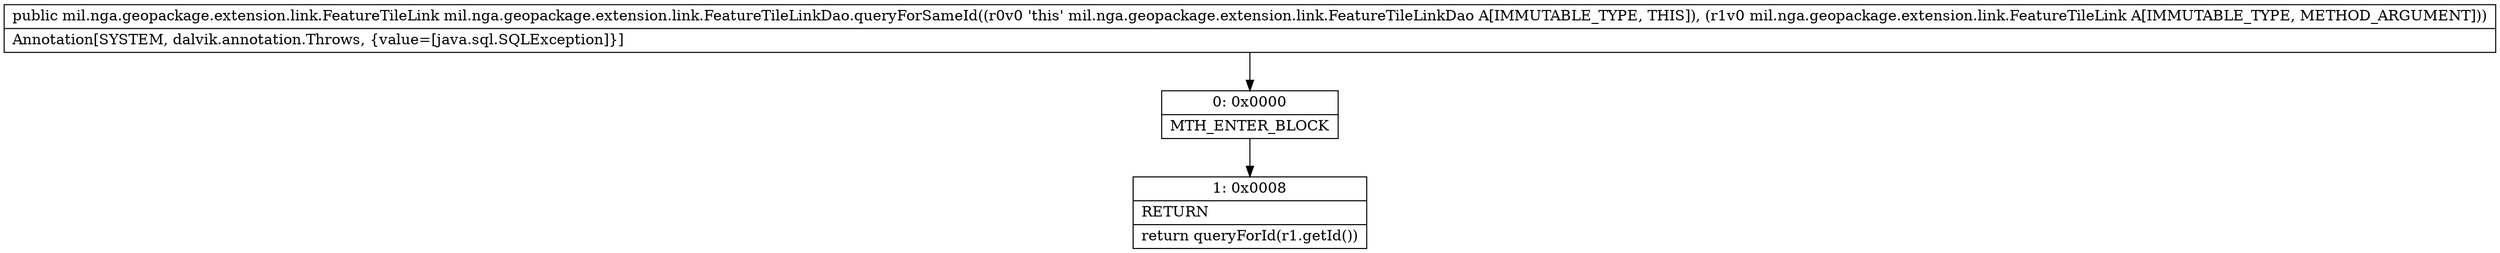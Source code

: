 digraph "CFG formil.nga.geopackage.extension.link.FeatureTileLinkDao.queryForSameId(Lmil\/nga\/geopackage\/extension\/link\/FeatureTileLink;)Lmil\/nga\/geopackage\/extension\/link\/FeatureTileLink;" {
Node_0 [shape=record,label="{0\:\ 0x0000|MTH_ENTER_BLOCK\l}"];
Node_1 [shape=record,label="{1\:\ 0x0008|RETURN\l|return queryForId(r1.getId())\l}"];
MethodNode[shape=record,label="{public mil.nga.geopackage.extension.link.FeatureTileLink mil.nga.geopackage.extension.link.FeatureTileLinkDao.queryForSameId((r0v0 'this' mil.nga.geopackage.extension.link.FeatureTileLinkDao A[IMMUTABLE_TYPE, THIS]), (r1v0 mil.nga.geopackage.extension.link.FeatureTileLink A[IMMUTABLE_TYPE, METHOD_ARGUMENT]))  | Annotation[SYSTEM, dalvik.annotation.Throws, \{value=[java.sql.SQLException]\}]\l}"];
MethodNode -> Node_0;
Node_0 -> Node_1;
}

